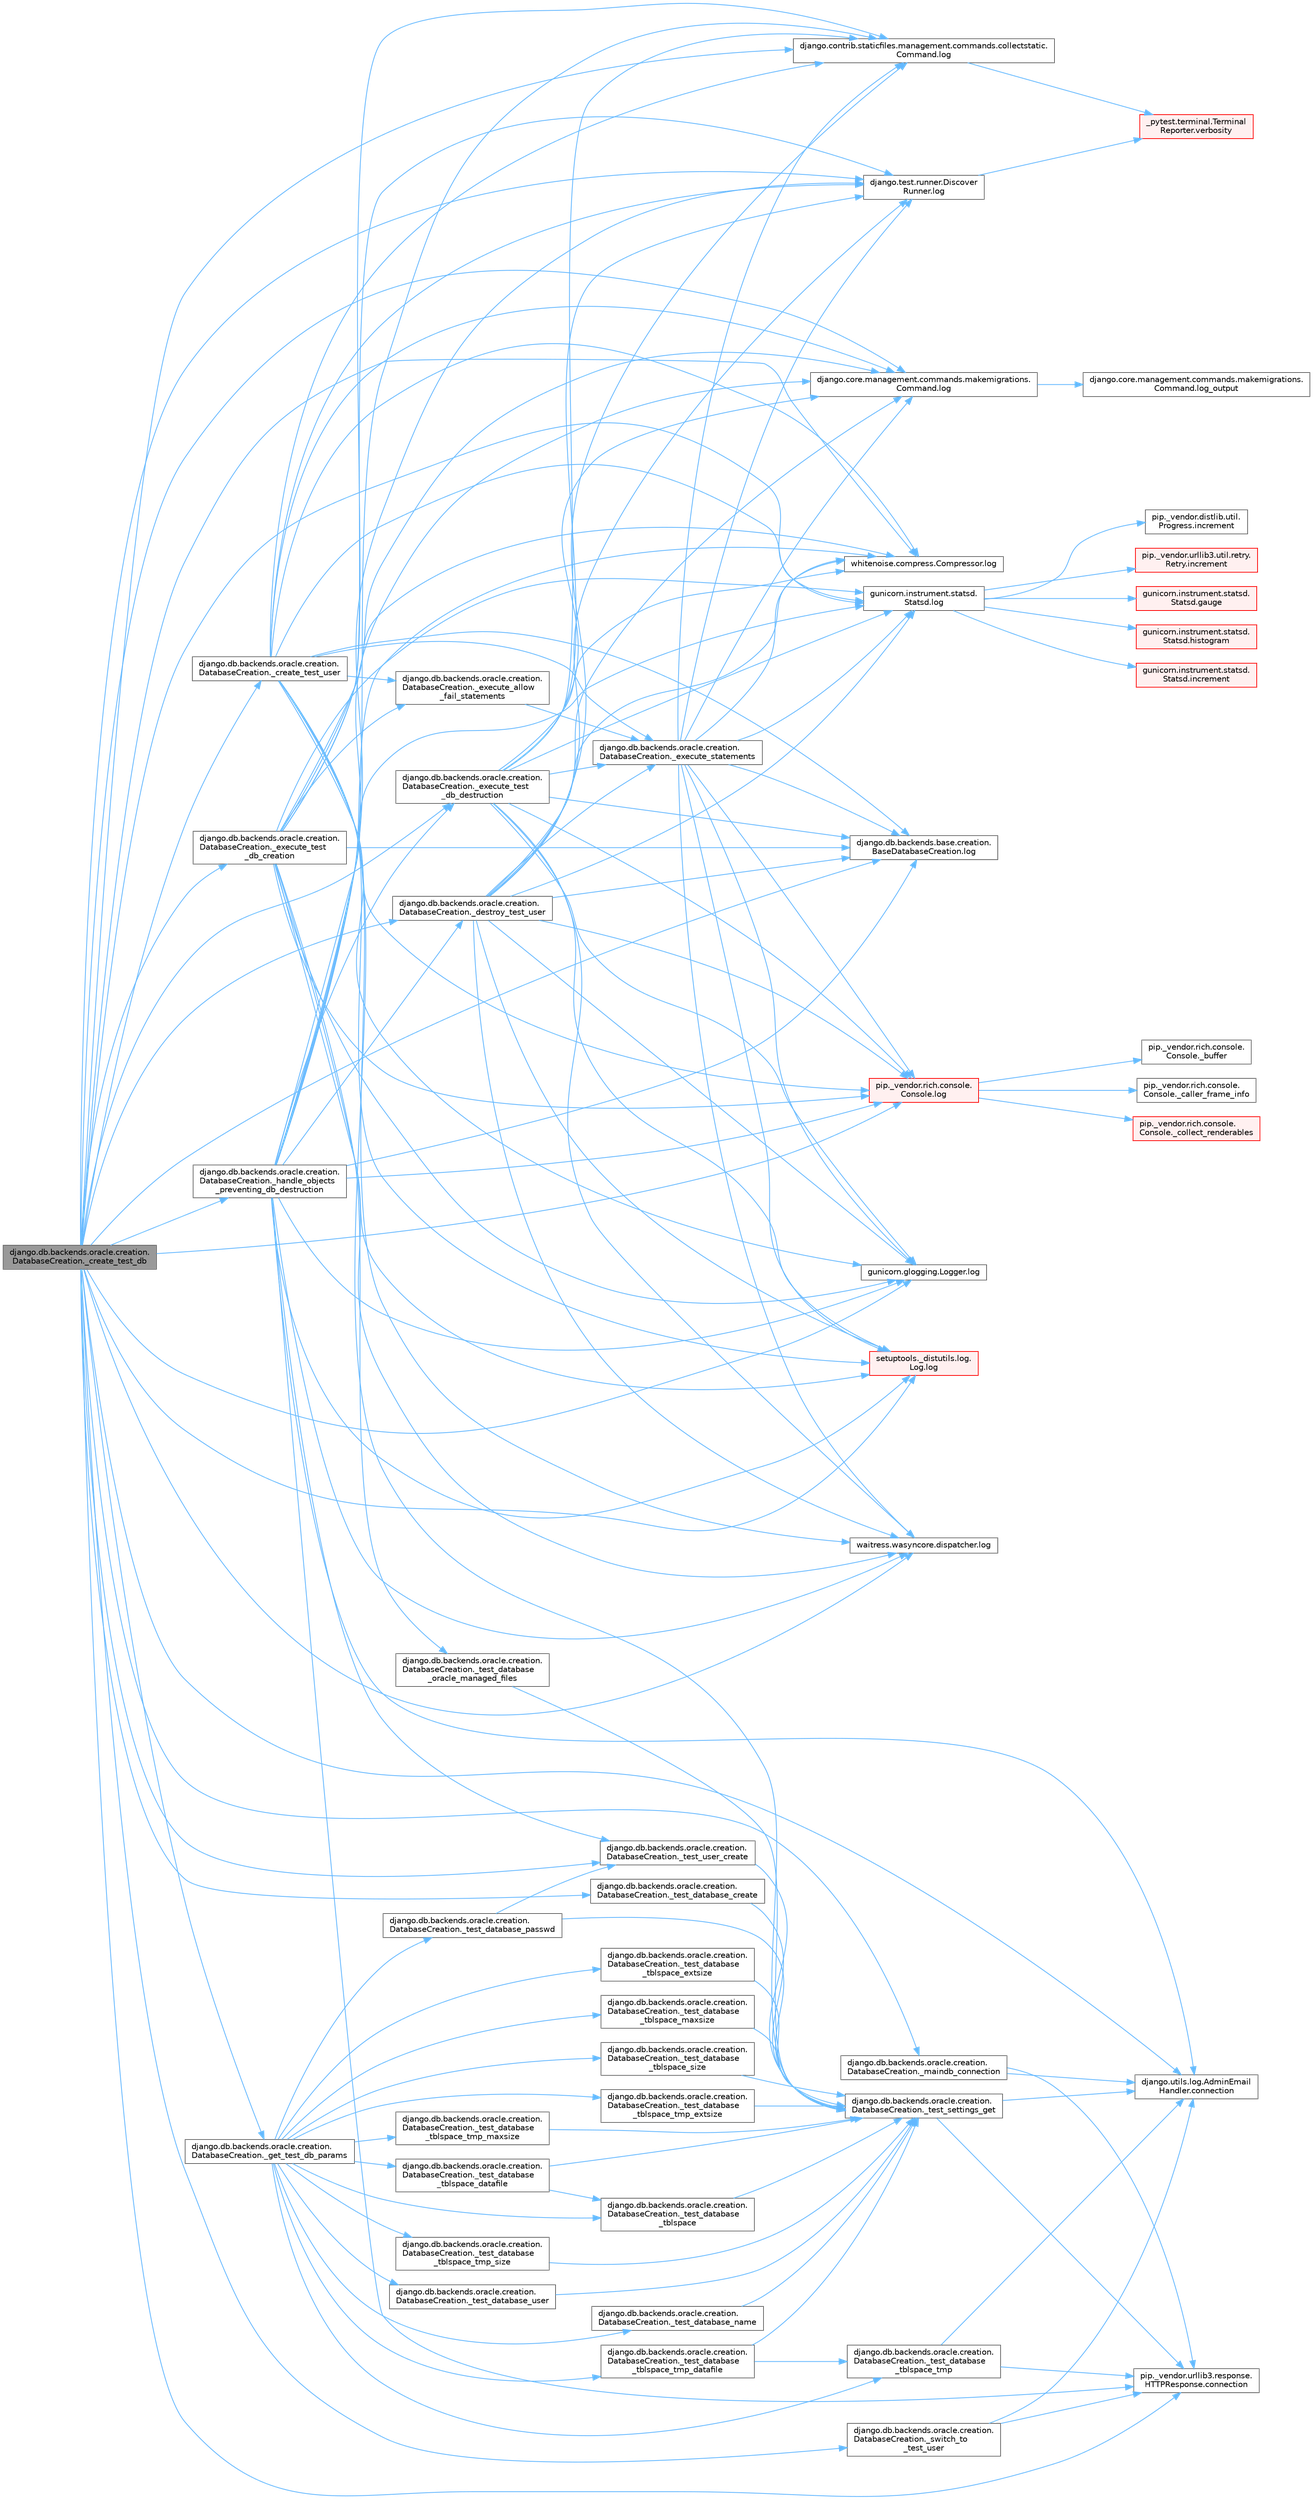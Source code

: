 digraph "django.db.backends.oracle.creation.DatabaseCreation._create_test_db"
{
 // LATEX_PDF_SIZE
  bgcolor="transparent";
  edge [fontname=Helvetica,fontsize=10,labelfontname=Helvetica,labelfontsize=10];
  node [fontname=Helvetica,fontsize=10,shape=box,height=0.2,width=0.4];
  rankdir="LR";
  Node1 [id="Node000001",label="django.db.backends.oracle.creation.\lDatabaseCreation._create_test_db",height=0.2,width=0.4,color="gray40", fillcolor="grey60", style="filled", fontcolor="black",tooltip=" "];
  Node1 -> Node2 [id="edge1_Node000001_Node000002",color="steelblue1",style="solid",tooltip=" "];
  Node2 [id="Node000002",label="django.db.backends.oracle.creation.\lDatabaseCreation._create_test_user",height=0.2,width=0.4,color="grey40", fillcolor="white", style="filled",URL="$classdjango_1_1db_1_1backends_1_1oracle_1_1creation_1_1_database_creation.html#a59ea754a7f0af2c6d24086c033e1a0dd",tooltip=" "];
  Node2 -> Node3 [id="edge2_Node000002_Node000003",color="steelblue1",style="solid",tooltip=" "];
  Node3 [id="Node000003",label="django.db.backends.oracle.creation.\lDatabaseCreation._execute_allow\l_fail_statements",height=0.2,width=0.4,color="grey40", fillcolor="white", style="filled",URL="$classdjango_1_1db_1_1backends_1_1oracle_1_1creation_1_1_database_creation.html#a945322a68a026a875cb178605c89c0d0",tooltip=" "];
  Node3 -> Node4 [id="edge3_Node000003_Node000004",color="steelblue1",style="solid",tooltip=" "];
  Node4 [id="Node000004",label="django.db.backends.oracle.creation.\lDatabaseCreation._execute_statements",height=0.2,width=0.4,color="grey40", fillcolor="white", style="filled",URL="$classdjango_1_1db_1_1backends_1_1oracle_1_1creation_1_1_database_creation.html#a40f0a887cb7b18753bb057b12ede6de5",tooltip=" "];
  Node4 -> Node5 [id="edge4_Node000004_Node000005",color="steelblue1",style="solid",tooltip=" "];
  Node5 [id="Node000005",label="django.contrib.staticfiles.management.commands.collectstatic.\lCommand.log",height=0.2,width=0.4,color="grey40", fillcolor="white", style="filled",URL="$classdjango_1_1contrib_1_1staticfiles_1_1management_1_1commands_1_1collectstatic_1_1_command.html#a0e93191b90ee0993e3286343d0b2de0e",tooltip=" "];
  Node5 -> Node6 [id="edge5_Node000005_Node000006",color="steelblue1",style="solid",tooltip=" "];
  Node6 [id="Node000006",label="_pytest.terminal.Terminal\lReporter.verbosity",height=0.2,width=0.4,color="red", fillcolor="#FFF0F0", style="filled",URL="$class__pytest_1_1terminal_1_1_terminal_reporter.html#a620047ffec9ba4f5cca84af25b3adbcf",tooltip=" "];
  Node4 -> Node9 [id="edge6_Node000004_Node000009",color="steelblue1",style="solid",tooltip=" "];
  Node9 [id="Node000009",label="django.core.management.commands.makemigrations.\lCommand.log",height=0.2,width=0.4,color="grey40", fillcolor="white", style="filled",URL="$classdjango_1_1core_1_1management_1_1commands_1_1makemigrations_1_1_command.html#a0409d121552878a7416460dba8274880",tooltip=" "];
  Node9 -> Node10 [id="edge7_Node000009_Node000010",color="steelblue1",style="solid",tooltip=" "];
  Node10 [id="Node000010",label="django.core.management.commands.makemigrations.\lCommand.log_output",height=0.2,width=0.4,color="grey40", fillcolor="white", style="filled",URL="$classdjango_1_1core_1_1management_1_1commands_1_1makemigrations_1_1_command.html#ad6cb5d402888250fc170034fdee93f6d",tooltip=" "];
  Node4 -> Node11 [id="edge8_Node000004_Node000011",color="steelblue1",style="solid",tooltip=" "];
  Node11 [id="Node000011",label="django.db.backends.base.creation.\lBaseDatabaseCreation.log",height=0.2,width=0.4,color="grey40", fillcolor="white", style="filled",URL="$classdjango_1_1db_1_1backends_1_1base_1_1creation_1_1_base_database_creation.html#ac297ec931db5ec68c271ec0d91be7183",tooltip=" "];
  Node4 -> Node12 [id="edge9_Node000004_Node000012",color="steelblue1",style="solid",tooltip=" "];
  Node12 [id="Node000012",label="django.test.runner.Discover\lRunner.log",height=0.2,width=0.4,color="grey40", fillcolor="white", style="filled",URL="$classdjango_1_1test_1_1runner_1_1_discover_runner.html#af5ad8e2895b3f0c5e0a6d7113199d641",tooltip=" "];
  Node12 -> Node6 [id="edge10_Node000012_Node000006",color="steelblue1",style="solid",tooltip=" "];
  Node4 -> Node13 [id="edge11_Node000004_Node000013",color="steelblue1",style="solid",tooltip=" "];
  Node13 [id="Node000013",label="gunicorn.glogging.Logger.log",height=0.2,width=0.4,color="grey40", fillcolor="white", style="filled",URL="$classgunicorn_1_1glogging_1_1_logger.html#ad6941dede526094643dd02c53c3449b0",tooltip=" "];
  Node4 -> Node14 [id="edge12_Node000004_Node000014",color="steelblue1",style="solid",tooltip=" "];
  Node14 [id="Node000014",label="gunicorn.instrument.statsd.\lStatsd.log",height=0.2,width=0.4,color="grey40", fillcolor="white", style="filled",URL="$classgunicorn_1_1instrument_1_1statsd_1_1_statsd.html#ab99145cf0b7c66dbcebcbdcbd44b4953",tooltip=" "];
  Node14 -> Node15 [id="edge13_Node000014_Node000015",color="steelblue1",style="solid",tooltip=" "];
  Node15 [id="Node000015",label="gunicorn.instrument.statsd.\lStatsd.gauge",height=0.2,width=0.4,color="red", fillcolor="#FFF0F0", style="filled",URL="$classgunicorn_1_1instrument_1_1statsd_1_1_statsd.html#a6cebc76ae769412dfb0f0a3ec727c50d",tooltip=" "];
  Node14 -> Node17 [id="edge14_Node000014_Node000017",color="steelblue1",style="solid",tooltip=" "];
  Node17 [id="Node000017",label="gunicorn.instrument.statsd.\lStatsd.histogram",height=0.2,width=0.4,color="red", fillcolor="#FFF0F0", style="filled",URL="$classgunicorn_1_1instrument_1_1statsd_1_1_statsd.html#adee3cb12a43f643cca3c9084d77285b4",tooltip=" "];
  Node14 -> Node18 [id="edge15_Node000014_Node000018",color="steelblue1",style="solid",tooltip=" "];
  Node18 [id="Node000018",label="gunicorn.instrument.statsd.\lStatsd.increment",height=0.2,width=0.4,color="red", fillcolor="#FFF0F0", style="filled",URL="$classgunicorn_1_1instrument_1_1statsd_1_1_statsd.html#a5527687726a051a5182ee13a842b08fd",tooltip=" "];
  Node14 -> Node19 [id="edge16_Node000014_Node000019",color="steelblue1",style="solid",tooltip=" "];
  Node19 [id="Node000019",label="pip._vendor.distlib.util.\lProgress.increment",height=0.2,width=0.4,color="grey40", fillcolor="white", style="filled",URL="$classpip_1_1__vendor_1_1distlib_1_1util_1_1_progress.html#a197ffd4ac8a74898742a6cde5b4c5466",tooltip=" "];
  Node14 -> Node20 [id="edge17_Node000014_Node000020",color="steelblue1",style="solid",tooltip=" "];
  Node20 [id="Node000020",label="pip._vendor.urllib3.util.retry.\lRetry.increment",height=0.2,width=0.4,color="red", fillcolor="#FFF0F0", style="filled",URL="$classpip_1_1__vendor_1_1urllib3_1_1util_1_1retry_1_1_retry.html#a88dd993ccb2ef4b2bfa9ad0571374b12",tooltip=" "];
  Node4 -> Node1123 [id="edge18_Node000004_Node001123",color="steelblue1",style="solid",tooltip=" "];
  Node1123 [id="Node001123",label="pip._vendor.rich.console.\lConsole.log",height=0.2,width=0.4,color="red", fillcolor="#FFF0F0", style="filled",URL="$classpip_1_1__vendor_1_1rich_1_1console_1_1_console.html#af9c77e39f9413fc2b134c60cfa23b0f1",tooltip=" "];
  Node1123 -> Node333 [id="edge19_Node001123_Node000333",color="steelblue1",style="solid",tooltip=" "];
  Node333 [id="Node000333",label="pip._vendor.rich.console.\lConsole._buffer",height=0.2,width=0.4,color="grey40", fillcolor="white", style="filled",URL="$classpip_1_1__vendor_1_1rich_1_1console_1_1_console.html#a51eaf031922c907e4085937b82f5564e",tooltip=" "];
  Node1123 -> Node1124 [id="edge20_Node001123_Node001124",color="steelblue1",style="solid",tooltip=" "];
  Node1124 [id="Node001124",label="pip._vendor.rich.console.\lConsole._caller_frame_info",height=0.2,width=0.4,color="grey40", fillcolor="white", style="filled",URL="$classpip_1_1__vendor_1_1rich_1_1console_1_1_console.html#ac43cb4290591af4f04cd264aa1fc1b0f",tooltip=" "];
  Node1123 -> Node334 [id="edge21_Node001123_Node000334",color="steelblue1",style="solid",tooltip=" "];
  Node334 [id="Node000334",label="pip._vendor.rich.console.\lConsole._collect_renderables",height=0.2,width=0.4,color="red", fillcolor="#FFF0F0", style="filled",URL="$classpip_1_1__vendor_1_1rich_1_1console_1_1_console.html#ab053dc750094e77e036523f6d2c14899",tooltip=" "];
  Node4 -> Node1282 [id="edge22_Node000004_Node001282",color="steelblue1",style="solid",tooltip=" "];
  Node1282 [id="Node001282",label="setuptools._distutils.log.\lLog.log",height=0.2,width=0.4,color="red", fillcolor="#FFF0F0", style="filled",URL="$classsetuptools_1_1__distutils_1_1log_1_1_log.html#af651bf90098b3f6c9f3913b91f0eda70",tooltip=" "];
  Node4 -> Node1285 [id="edge23_Node000004_Node001285",color="steelblue1",style="solid",tooltip=" "];
  Node1285 [id="Node001285",label="waitress.wasyncore.dispatcher.log",height=0.2,width=0.4,color="grey40", fillcolor="white", style="filled",URL="$classwaitress_1_1wasyncore_1_1dispatcher.html#ab4786338f40a0cf9e9df45b57d4c0a63",tooltip=" "];
  Node4 -> Node1286 [id="edge24_Node000004_Node001286",color="steelblue1",style="solid",tooltip=" "];
  Node1286 [id="Node001286",label="whitenoise.compress.Compressor.log",height=0.2,width=0.4,color="grey40", fillcolor="white", style="filled",URL="$classwhitenoise_1_1compress_1_1_compressor.html#aa70a9f98a4387e4d394529c17cdbee27",tooltip=" "];
  Node2 -> Node4 [id="edge25_Node000002_Node000004",color="steelblue1",style="solid",tooltip=" "];
  Node2 -> Node4529 [id="edge26_Node000002_Node004529",color="steelblue1",style="solid",tooltip=" "];
  Node4529 [id="Node004529",label="django.db.backends.oracle.creation.\lDatabaseCreation._test_settings_get",height=0.2,width=0.4,color="grey40", fillcolor="white", style="filled",URL="$classdjango_1_1db_1_1backends_1_1oracle_1_1creation_1_1_database_creation.html#a2e2e69553e2454cd7820a3ad7f4b3c5d",tooltip=" "];
  Node4529 -> Node45 [id="edge27_Node004529_Node000045",color="steelblue1",style="solid",tooltip=" "];
  Node45 [id="Node000045",label="django.utils.log.AdminEmail\lHandler.connection",height=0.2,width=0.4,color="grey40", fillcolor="white", style="filled",URL="$classdjango_1_1utils_1_1log_1_1_admin_email_handler.html#a545b5f7ec55a857fe1ca7836814a0760",tooltip=" "];
  Node4529 -> Node46 [id="edge28_Node004529_Node000046",color="steelblue1",style="solid",tooltip=" "];
  Node46 [id="Node000046",label="pip._vendor.urllib3.response.\lHTTPResponse.connection",height=0.2,width=0.4,color="grey40", fillcolor="white", style="filled",URL="$classpip_1_1__vendor_1_1urllib3_1_1response_1_1_h_t_t_p_response.html#a9002314624685de3bbf9b84bdc87fef8",tooltip=" "];
  Node2 -> Node5 [id="edge29_Node000002_Node000005",color="steelblue1",style="solid",tooltip=" "];
  Node2 -> Node9 [id="edge30_Node000002_Node000009",color="steelblue1",style="solid",tooltip=" "];
  Node2 -> Node11 [id="edge31_Node000002_Node000011",color="steelblue1",style="solid",tooltip=" "];
  Node2 -> Node12 [id="edge32_Node000002_Node000012",color="steelblue1",style="solid",tooltip=" "];
  Node2 -> Node13 [id="edge33_Node000002_Node000013",color="steelblue1",style="solid",tooltip=" "];
  Node2 -> Node14 [id="edge34_Node000002_Node000014",color="steelblue1",style="solid",tooltip=" "];
  Node2 -> Node1123 [id="edge35_Node000002_Node001123",color="steelblue1",style="solid",tooltip=" "];
  Node2 -> Node1282 [id="edge36_Node000002_Node001282",color="steelblue1",style="solid",tooltip=" "];
  Node2 -> Node1285 [id="edge37_Node000002_Node001285",color="steelblue1",style="solid",tooltip=" "];
  Node2 -> Node1286 [id="edge38_Node000002_Node001286",color="steelblue1",style="solid",tooltip=" "];
  Node1 -> Node4530 [id="edge39_Node000001_Node004530",color="steelblue1",style="solid",tooltip=" "];
  Node4530 [id="Node004530",label="django.db.backends.oracle.creation.\lDatabaseCreation._destroy_test_user",height=0.2,width=0.4,color="grey40", fillcolor="white", style="filled",URL="$classdjango_1_1db_1_1backends_1_1oracle_1_1creation_1_1_database_creation.html#ac5b566d811b2dcccb9c6c125486ec8b9",tooltip=" "];
  Node4530 -> Node4 [id="edge40_Node004530_Node000004",color="steelblue1",style="solid",tooltip=" "];
  Node4530 -> Node5 [id="edge41_Node004530_Node000005",color="steelblue1",style="solid",tooltip=" "];
  Node4530 -> Node9 [id="edge42_Node004530_Node000009",color="steelblue1",style="solid",tooltip=" "];
  Node4530 -> Node11 [id="edge43_Node004530_Node000011",color="steelblue1",style="solid",tooltip=" "];
  Node4530 -> Node12 [id="edge44_Node004530_Node000012",color="steelblue1",style="solid",tooltip=" "];
  Node4530 -> Node13 [id="edge45_Node004530_Node000013",color="steelblue1",style="solid",tooltip=" "];
  Node4530 -> Node14 [id="edge46_Node004530_Node000014",color="steelblue1",style="solid",tooltip=" "];
  Node4530 -> Node1123 [id="edge47_Node004530_Node001123",color="steelblue1",style="solid",tooltip=" "];
  Node4530 -> Node1282 [id="edge48_Node004530_Node001282",color="steelblue1",style="solid",tooltip=" "];
  Node4530 -> Node1285 [id="edge49_Node004530_Node001285",color="steelblue1",style="solid",tooltip=" "];
  Node4530 -> Node1286 [id="edge50_Node004530_Node001286",color="steelblue1",style="solid",tooltip=" "];
  Node1 -> Node4531 [id="edge51_Node000001_Node004531",color="steelblue1",style="solid",tooltip=" "];
  Node4531 [id="Node004531",label="django.db.backends.oracle.creation.\lDatabaseCreation._execute_test\l_db_creation",height=0.2,width=0.4,color="grey40", fillcolor="white", style="filled",URL="$classdjango_1_1db_1_1backends_1_1oracle_1_1creation_1_1_database_creation.html#a66d037f8286d396a98cf6ad2a5b9f25f",tooltip=" "];
  Node4531 -> Node3 [id="edge52_Node004531_Node000003",color="steelblue1",style="solid",tooltip=" "];
  Node4531 -> Node4532 [id="edge53_Node004531_Node004532",color="steelblue1",style="solid",tooltip=" "];
  Node4532 [id="Node004532",label="django.db.backends.oracle.creation.\lDatabaseCreation._test_database\l_oracle_managed_files",height=0.2,width=0.4,color="grey40", fillcolor="white", style="filled",URL="$classdjango_1_1db_1_1backends_1_1oracle_1_1creation_1_1_database_creation.html#ac6930f9b3d63be6dee0a20099bab78d3",tooltip=" "];
  Node4532 -> Node4529 [id="edge54_Node004532_Node004529",color="steelblue1",style="solid",tooltip=" "];
  Node4531 -> Node5 [id="edge55_Node004531_Node000005",color="steelblue1",style="solid",tooltip=" "];
  Node4531 -> Node9 [id="edge56_Node004531_Node000009",color="steelblue1",style="solid",tooltip=" "];
  Node4531 -> Node11 [id="edge57_Node004531_Node000011",color="steelblue1",style="solid",tooltip=" "];
  Node4531 -> Node12 [id="edge58_Node004531_Node000012",color="steelblue1",style="solid",tooltip=" "];
  Node4531 -> Node13 [id="edge59_Node004531_Node000013",color="steelblue1",style="solid",tooltip=" "];
  Node4531 -> Node14 [id="edge60_Node004531_Node000014",color="steelblue1",style="solid",tooltip=" "];
  Node4531 -> Node1123 [id="edge61_Node004531_Node001123",color="steelblue1",style="solid",tooltip=" "];
  Node4531 -> Node1282 [id="edge62_Node004531_Node001282",color="steelblue1",style="solid",tooltip=" "];
  Node4531 -> Node1285 [id="edge63_Node004531_Node001285",color="steelblue1",style="solid",tooltip=" "];
  Node4531 -> Node1286 [id="edge64_Node004531_Node001286",color="steelblue1",style="solid",tooltip=" "];
  Node1 -> Node4533 [id="edge65_Node000001_Node004533",color="steelblue1",style="solid",tooltip=" "];
  Node4533 [id="Node004533",label="django.db.backends.oracle.creation.\lDatabaseCreation._execute_test\l_db_destruction",height=0.2,width=0.4,color="grey40", fillcolor="white", style="filled",URL="$classdjango_1_1db_1_1backends_1_1oracle_1_1creation_1_1_database_creation.html#a122c68cb1495e4c1a5c9c6a8f61ea46f",tooltip=" "];
  Node4533 -> Node4 [id="edge66_Node004533_Node000004",color="steelblue1",style="solid",tooltip=" "];
  Node4533 -> Node5 [id="edge67_Node004533_Node000005",color="steelblue1",style="solid",tooltip=" "];
  Node4533 -> Node9 [id="edge68_Node004533_Node000009",color="steelblue1",style="solid",tooltip=" "];
  Node4533 -> Node11 [id="edge69_Node004533_Node000011",color="steelblue1",style="solid",tooltip=" "];
  Node4533 -> Node12 [id="edge70_Node004533_Node000012",color="steelblue1",style="solid",tooltip=" "];
  Node4533 -> Node13 [id="edge71_Node004533_Node000013",color="steelblue1",style="solid",tooltip=" "];
  Node4533 -> Node14 [id="edge72_Node004533_Node000014",color="steelblue1",style="solid",tooltip=" "];
  Node4533 -> Node1123 [id="edge73_Node004533_Node001123",color="steelblue1",style="solid",tooltip=" "];
  Node4533 -> Node1282 [id="edge74_Node004533_Node001282",color="steelblue1",style="solid",tooltip=" "];
  Node4533 -> Node1285 [id="edge75_Node004533_Node001285",color="steelblue1",style="solid",tooltip=" "];
  Node4533 -> Node1286 [id="edge76_Node004533_Node001286",color="steelblue1",style="solid",tooltip=" "];
  Node1 -> Node4534 [id="edge77_Node000001_Node004534",color="steelblue1",style="solid",tooltip=" "];
  Node4534 [id="Node004534",label="django.db.backends.oracle.creation.\lDatabaseCreation._get_test_db_params",height=0.2,width=0.4,color="grey40", fillcolor="white", style="filled",URL="$classdjango_1_1db_1_1backends_1_1oracle_1_1creation_1_1_database_creation.html#a5fb38946a7e0040a76f67c9f7b0eb58e",tooltip=" "];
  Node4534 -> Node4535 [id="edge78_Node004534_Node004535",color="steelblue1",style="solid",tooltip=" "];
  Node4535 [id="Node004535",label="django.db.backends.oracle.creation.\lDatabaseCreation._test_database_name",height=0.2,width=0.4,color="grey40", fillcolor="white", style="filled",URL="$classdjango_1_1db_1_1backends_1_1oracle_1_1creation_1_1_database_creation.html#ae289984890bc50d521d6f5c2223e3014",tooltip=" "];
  Node4535 -> Node4529 [id="edge79_Node004535_Node004529",color="steelblue1",style="solid",tooltip=" "];
  Node4534 -> Node4536 [id="edge80_Node004534_Node004536",color="steelblue1",style="solid",tooltip=" "];
  Node4536 [id="Node004536",label="django.db.backends.oracle.creation.\lDatabaseCreation._test_database_passwd",height=0.2,width=0.4,color="grey40", fillcolor="white", style="filled",URL="$classdjango_1_1db_1_1backends_1_1oracle_1_1creation_1_1_database_creation.html#a62e8978877dc0d06530827f1ab3fede5",tooltip=" "];
  Node4536 -> Node4529 [id="edge81_Node004536_Node004529",color="steelblue1",style="solid",tooltip=" "];
  Node4536 -> Node4537 [id="edge82_Node004536_Node004537",color="steelblue1",style="solid",tooltip=" "];
  Node4537 [id="Node004537",label="django.db.backends.oracle.creation.\lDatabaseCreation._test_user_create",height=0.2,width=0.4,color="grey40", fillcolor="white", style="filled",URL="$classdjango_1_1db_1_1backends_1_1oracle_1_1creation_1_1_database_creation.html#a29d9c5bee1762df13d4d12147c70bbd2",tooltip=" "];
  Node4537 -> Node4529 [id="edge83_Node004537_Node004529",color="steelblue1",style="solid",tooltip=" "];
  Node4534 -> Node4538 [id="edge84_Node004534_Node004538",color="steelblue1",style="solid",tooltip=" "];
  Node4538 [id="Node004538",label="django.db.backends.oracle.creation.\lDatabaseCreation._test_database\l_tblspace",height=0.2,width=0.4,color="grey40", fillcolor="white", style="filled",URL="$classdjango_1_1db_1_1backends_1_1oracle_1_1creation_1_1_database_creation.html#a45bd17cfbf970ad59f5bc764f6e16a81",tooltip=" "];
  Node4538 -> Node4529 [id="edge85_Node004538_Node004529",color="steelblue1",style="solid",tooltip=" "];
  Node4534 -> Node4539 [id="edge86_Node004534_Node004539",color="steelblue1",style="solid",tooltip=" "];
  Node4539 [id="Node004539",label="django.db.backends.oracle.creation.\lDatabaseCreation._test_database\l_tblspace_datafile",height=0.2,width=0.4,color="grey40", fillcolor="white", style="filled",URL="$classdjango_1_1db_1_1backends_1_1oracle_1_1creation_1_1_database_creation.html#af0b636c5338496e2829ed293d497f0ec",tooltip=" "];
  Node4539 -> Node4538 [id="edge87_Node004539_Node004538",color="steelblue1",style="solid",tooltip=" "];
  Node4539 -> Node4529 [id="edge88_Node004539_Node004529",color="steelblue1",style="solid",tooltip=" "];
  Node4534 -> Node4540 [id="edge89_Node004534_Node004540",color="steelblue1",style="solid",tooltip=" "];
  Node4540 [id="Node004540",label="django.db.backends.oracle.creation.\lDatabaseCreation._test_database\l_tblspace_extsize",height=0.2,width=0.4,color="grey40", fillcolor="white", style="filled",URL="$classdjango_1_1db_1_1backends_1_1oracle_1_1creation_1_1_database_creation.html#a5ea87bbc99a805b5b63eaeaca8ed8616",tooltip=" "];
  Node4540 -> Node4529 [id="edge90_Node004540_Node004529",color="steelblue1",style="solid",tooltip=" "];
  Node4534 -> Node4541 [id="edge91_Node004534_Node004541",color="steelblue1",style="solid",tooltip=" "];
  Node4541 [id="Node004541",label="django.db.backends.oracle.creation.\lDatabaseCreation._test_database\l_tblspace_maxsize",height=0.2,width=0.4,color="grey40", fillcolor="white", style="filled",URL="$classdjango_1_1db_1_1backends_1_1oracle_1_1creation_1_1_database_creation.html#adb9997a2e2551c63b91e02edc2c4f408",tooltip=" "];
  Node4541 -> Node4529 [id="edge92_Node004541_Node004529",color="steelblue1",style="solid",tooltip=" "];
  Node4534 -> Node4542 [id="edge93_Node004534_Node004542",color="steelblue1",style="solid",tooltip=" "];
  Node4542 [id="Node004542",label="django.db.backends.oracle.creation.\lDatabaseCreation._test_database\l_tblspace_size",height=0.2,width=0.4,color="grey40", fillcolor="white", style="filled",URL="$classdjango_1_1db_1_1backends_1_1oracle_1_1creation_1_1_database_creation.html#ad55b3f1ab2db68579d5def4f0a62e945",tooltip=" "];
  Node4542 -> Node4529 [id="edge94_Node004542_Node004529",color="steelblue1",style="solid",tooltip=" "];
  Node4534 -> Node4543 [id="edge95_Node004534_Node004543",color="steelblue1",style="solid",tooltip=" "];
  Node4543 [id="Node004543",label="django.db.backends.oracle.creation.\lDatabaseCreation._test_database\l_tblspace_tmp",height=0.2,width=0.4,color="grey40", fillcolor="white", style="filled",URL="$classdjango_1_1db_1_1backends_1_1oracle_1_1creation_1_1_database_creation.html#a03a79e347f664e314fdfb30ea8bd4c10",tooltip=" "];
  Node4543 -> Node45 [id="edge96_Node004543_Node000045",color="steelblue1",style="solid",tooltip=" "];
  Node4543 -> Node46 [id="edge97_Node004543_Node000046",color="steelblue1",style="solid",tooltip=" "];
  Node4534 -> Node4544 [id="edge98_Node004534_Node004544",color="steelblue1",style="solid",tooltip=" "];
  Node4544 [id="Node004544",label="django.db.backends.oracle.creation.\lDatabaseCreation._test_database\l_tblspace_tmp_datafile",height=0.2,width=0.4,color="grey40", fillcolor="white", style="filled",URL="$classdjango_1_1db_1_1backends_1_1oracle_1_1creation_1_1_database_creation.html#a33037e97d26f1b18467cde3338652718",tooltip=" "];
  Node4544 -> Node4543 [id="edge99_Node004544_Node004543",color="steelblue1",style="solid",tooltip=" "];
  Node4544 -> Node4529 [id="edge100_Node004544_Node004529",color="steelblue1",style="solid",tooltip=" "];
  Node4534 -> Node4545 [id="edge101_Node004534_Node004545",color="steelblue1",style="solid",tooltip=" "];
  Node4545 [id="Node004545",label="django.db.backends.oracle.creation.\lDatabaseCreation._test_database\l_tblspace_tmp_extsize",height=0.2,width=0.4,color="grey40", fillcolor="white", style="filled",URL="$classdjango_1_1db_1_1backends_1_1oracle_1_1creation_1_1_database_creation.html#a13ccad69bd3ee27dfd2b18007228e52d",tooltip=" "];
  Node4545 -> Node4529 [id="edge102_Node004545_Node004529",color="steelblue1",style="solid",tooltip=" "];
  Node4534 -> Node4546 [id="edge103_Node004534_Node004546",color="steelblue1",style="solid",tooltip=" "];
  Node4546 [id="Node004546",label="django.db.backends.oracle.creation.\lDatabaseCreation._test_database\l_tblspace_tmp_maxsize",height=0.2,width=0.4,color="grey40", fillcolor="white", style="filled",URL="$classdjango_1_1db_1_1backends_1_1oracle_1_1creation_1_1_database_creation.html#ae93d8c3376c47538f19f3135f492248d",tooltip=" "];
  Node4546 -> Node4529 [id="edge104_Node004546_Node004529",color="steelblue1",style="solid",tooltip=" "];
  Node4534 -> Node4547 [id="edge105_Node004534_Node004547",color="steelblue1",style="solid",tooltip=" "];
  Node4547 [id="Node004547",label="django.db.backends.oracle.creation.\lDatabaseCreation._test_database\l_tblspace_tmp_size",height=0.2,width=0.4,color="grey40", fillcolor="white", style="filled",URL="$classdjango_1_1db_1_1backends_1_1oracle_1_1creation_1_1_database_creation.html#aa3cdb2b17356d1f563c5c5fe7c9b0bbd",tooltip=" "];
  Node4547 -> Node4529 [id="edge106_Node004547_Node004529",color="steelblue1",style="solid",tooltip=" "];
  Node4534 -> Node4548 [id="edge107_Node004534_Node004548",color="steelblue1",style="solid",tooltip=" "];
  Node4548 [id="Node004548",label="django.db.backends.oracle.creation.\lDatabaseCreation._test_database_user",height=0.2,width=0.4,color="grey40", fillcolor="white", style="filled",URL="$classdjango_1_1db_1_1backends_1_1oracle_1_1creation_1_1_database_creation.html#a7a390a30708d4cceb21fdabec2d24bd1",tooltip=" "];
  Node4548 -> Node4529 [id="edge108_Node004548_Node004529",color="steelblue1",style="solid",tooltip=" "];
  Node1 -> Node4549 [id="edge109_Node000001_Node004549",color="steelblue1",style="solid",tooltip=" "];
  Node4549 [id="Node004549",label="django.db.backends.oracle.creation.\lDatabaseCreation._handle_objects\l_preventing_db_destruction",height=0.2,width=0.4,color="grey40", fillcolor="white", style="filled",URL="$classdjango_1_1db_1_1backends_1_1oracle_1_1creation_1_1_database_creation.html#a1c37c804f0a89dbadda5bc9fd5b601af",tooltip=" "];
  Node4549 -> Node4530 [id="edge110_Node004549_Node004530",color="steelblue1",style="solid",tooltip=" "];
  Node4549 -> Node4533 [id="edge111_Node004549_Node004533",color="steelblue1",style="solid",tooltip=" "];
  Node4549 -> Node4537 [id="edge112_Node004549_Node004537",color="steelblue1",style="solid",tooltip=" "];
  Node4549 -> Node45 [id="edge113_Node004549_Node000045",color="steelblue1",style="solid",tooltip=" "];
  Node4549 -> Node46 [id="edge114_Node004549_Node000046",color="steelblue1",style="solid",tooltip=" "];
  Node4549 -> Node5 [id="edge115_Node004549_Node000005",color="steelblue1",style="solid",tooltip=" "];
  Node4549 -> Node9 [id="edge116_Node004549_Node000009",color="steelblue1",style="solid",tooltip=" "];
  Node4549 -> Node11 [id="edge117_Node004549_Node000011",color="steelblue1",style="solid",tooltip=" "];
  Node4549 -> Node12 [id="edge118_Node004549_Node000012",color="steelblue1",style="solid",tooltip=" "];
  Node4549 -> Node13 [id="edge119_Node004549_Node000013",color="steelblue1",style="solid",tooltip=" "];
  Node4549 -> Node14 [id="edge120_Node004549_Node000014",color="steelblue1",style="solid",tooltip=" "];
  Node4549 -> Node1123 [id="edge121_Node004549_Node001123",color="steelblue1",style="solid",tooltip=" "];
  Node4549 -> Node1282 [id="edge122_Node004549_Node001282",color="steelblue1",style="solid",tooltip=" "];
  Node4549 -> Node1285 [id="edge123_Node004549_Node001285",color="steelblue1",style="solid",tooltip=" "];
  Node4549 -> Node1286 [id="edge124_Node004549_Node001286",color="steelblue1",style="solid",tooltip=" "];
  Node1 -> Node4550 [id="edge125_Node000001_Node004550",color="steelblue1",style="solid",tooltip=" "];
  Node4550 [id="Node004550",label="django.db.backends.oracle.creation.\lDatabaseCreation._maindb_connection",height=0.2,width=0.4,color="grey40", fillcolor="white", style="filled",URL="$classdjango_1_1db_1_1backends_1_1oracle_1_1creation_1_1_database_creation.html#ad7cae402546d74c622614639c9bb3912",tooltip=" "];
  Node4550 -> Node45 [id="edge126_Node004550_Node000045",color="steelblue1",style="solid",tooltip=" "];
  Node4550 -> Node46 [id="edge127_Node004550_Node000046",color="steelblue1",style="solid",tooltip=" "];
  Node1 -> Node4551 [id="edge128_Node000001_Node004551",color="steelblue1",style="solid",tooltip=" "];
  Node4551 [id="Node004551",label="django.db.backends.oracle.creation.\lDatabaseCreation._switch_to\l_test_user",height=0.2,width=0.4,color="grey40", fillcolor="white", style="filled",URL="$classdjango_1_1db_1_1backends_1_1oracle_1_1creation_1_1_database_creation.html#ade74b9bcd009e8659217c5aeaab2ea03",tooltip=" "];
  Node4551 -> Node45 [id="edge129_Node004551_Node000045",color="steelblue1",style="solid",tooltip=" "];
  Node4551 -> Node46 [id="edge130_Node004551_Node000046",color="steelblue1",style="solid",tooltip=" "];
  Node1 -> Node4552 [id="edge131_Node000001_Node004552",color="steelblue1",style="solid",tooltip=" "];
  Node4552 [id="Node004552",label="django.db.backends.oracle.creation.\lDatabaseCreation._test_database_create",height=0.2,width=0.4,color="grey40", fillcolor="white", style="filled",URL="$classdjango_1_1db_1_1backends_1_1oracle_1_1creation_1_1_database_creation.html#add82a253ab748d249e788478d500808d",tooltip=" "];
  Node4552 -> Node4529 [id="edge132_Node004552_Node004529",color="steelblue1",style="solid",tooltip=" "];
  Node1 -> Node4537 [id="edge133_Node000001_Node004537",color="steelblue1",style="solid",tooltip=" "];
  Node1 -> Node45 [id="edge134_Node000001_Node000045",color="steelblue1",style="solid",tooltip=" "];
  Node1 -> Node46 [id="edge135_Node000001_Node000046",color="steelblue1",style="solid",tooltip=" "];
  Node1 -> Node5 [id="edge136_Node000001_Node000005",color="steelblue1",style="solid",tooltip=" "];
  Node1 -> Node9 [id="edge137_Node000001_Node000009",color="steelblue1",style="solid",tooltip=" "];
  Node1 -> Node11 [id="edge138_Node000001_Node000011",color="steelblue1",style="solid",tooltip=" "];
  Node1 -> Node12 [id="edge139_Node000001_Node000012",color="steelblue1",style="solid",tooltip=" "];
  Node1 -> Node13 [id="edge140_Node000001_Node000013",color="steelblue1",style="solid",tooltip=" "];
  Node1 -> Node14 [id="edge141_Node000001_Node000014",color="steelblue1",style="solid",tooltip=" "];
  Node1 -> Node1123 [id="edge142_Node000001_Node001123",color="steelblue1",style="solid",tooltip=" "];
  Node1 -> Node1282 [id="edge143_Node000001_Node001282",color="steelblue1",style="solid",tooltip=" "];
  Node1 -> Node1285 [id="edge144_Node000001_Node001285",color="steelblue1",style="solid",tooltip=" "];
  Node1 -> Node1286 [id="edge145_Node000001_Node001286",color="steelblue1",style="solid",tooltip=" "];
}
